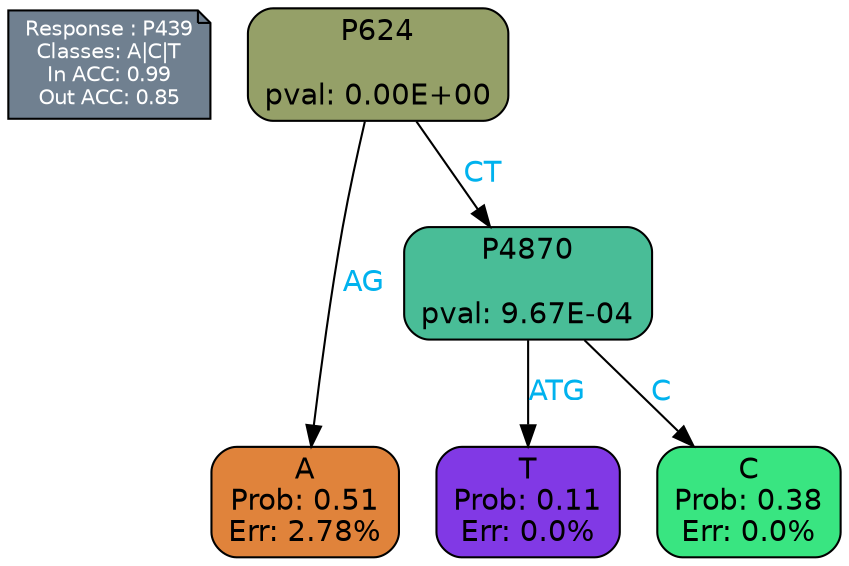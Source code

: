 digraph Tree {
node [shape=box, style="filled, rounded", color="black", fontname=helvetica] ;
graph [ranksep=equally, splines=polylines, bgcolor=transparent, dpi=600] ;
edge [fontname=helvetica] ;
LEGEND [label="Response : P439
Classes: A|C|T
In ACC: 0.99
Out ACC: 0.85
",shape=note,align=left,style=filled,fillcolor="slategray",fontcolor="white",fontsize=10];1 [label="P624

pval: 0.00E+00", fillcolor="#95a068"] ;
2 [label="A
Prob: 0.51
Err: 2.78%", fillcolor="#e0833b"] ;
3 [label="P4870

pval: 9.67E-04", fillcolor="#49bd97"] ;
4 [label="T
Prob: 0.11
Err: 0.0%", fillcolor="#8139e5"] ;
5 [label="C
Prob: 0.38
Err: 0.0%", fillcolor="#39e581"] ;
1 -> 2 [label="AG",fontcolor=deepskyblue2] ;
1 -> 3 [label="CT",fontcolor=deepskyblue2] ;
3 -> 4 [label="ATG",fontcolor=deepskyblue2] ;
3 -> 5 [label="C",fontcolor=deepskyblue2] ;
{rank = same; 2;4;5;}{rank = same; LEGEND;1;}}